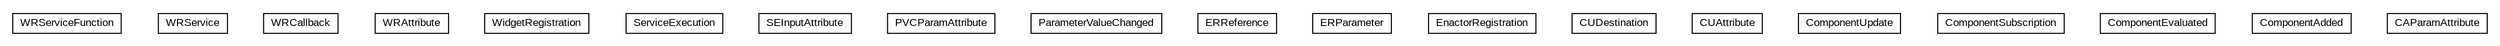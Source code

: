 #!/usr/local/bin/dot
#
# Class diagram 
# Generated by UMLGraph version 5.3 (http://www.umlgraph.org/)
#

digraph G {
	edge [fontname="arial",fontsize=10,labelfontname="arial",labelfontsize=10];
	node [fontname="arial",fontsize=10,shape=plaintext];
	nodesep=0.25;
	ranksep=0.5;
	// context.arch.logging.hibernate.WRServiceFunction
	c17691 [label=<<table title="context.arch.logging.hibernate.WRServiceFunction" border="0" cellborder="1" cellspacing="0" cellpadding="2" port="p" href="./WRServiceFunction.html">
		<tr><td><table border="0" cellspacing="0" cellpadding="1">
<tr><td align="center" balign="center"> WRServiceFunction </td></tr>
		</table></td></tr>
		</table>>, fontname="arial", fontcolor="black", fontsize=10.0];
	// context.arch.logging.hibernate.WRService
	c17692 [label=<<table title="context.arch.logging.hibernate.WRService" border="0" cellborder="1" cellspacing="0" cellpadding="2" port="p" href="./WRService.html">
		<tr><td><table border="0" cellspacing="0" cellpadding="1">
<tr><td align="center" balign="center"> WRService </td></tr>
		</table></td></tr>
		</table>>, fontname="arial", fontcolor="black", fontsize=10.0];
	// context.arch.logging.hibernate.WRCallback
	c17693 [label=<<table title="context.arch.logging.hibernate.WRCallback" border="0" cellborder="1" cellspacing="0" cellpadding="2" port="p" href="./WRCallback.html">
		<tr><td><table border="0" cellspacing="0" cellpadding="1">
<tr><td align="center" balign="center"> WRCallback </td></tr>
		</table></td></tr>
		</table>>, fontname="arial", fontcolor="black", fontsize=10.0];
	// context.arch.logging.hibernate.WRAttribute
	c17694 [label=<<table title="context.arch.logging.hibernate.WRAttribute" border="0" cellborder="1" cellspacing="0" cellpadding="2" port="p" href="./WRAttribute.html">
		<tr><td><table border="0" cellspacing="0" cellpadding="1">
<tr><td align="center" balign="center"> WRAttribute </td></tr>
		</table></td></tr>
		</table>>, fontname="arial", fontcolor="black", fontsize=10.0];
	// context.arch.logging.hibernate.WidgetRegistration
	c17695 [label=<<table title="context.arch.logging.hibernate.WidgetRegistration" border="0" cellborder="1" cellspacing="0" cellpadding="2" port="p" href="./WidgetRegistration.html">
		<tr><td><table border="0" cellspacing="0" cellpadding="1">
<tr><td align="center" balign="center"> WidgetRegistration </td></tr>
		</table></td></tr>
		</table>>, fontname="arial", fontcolor="black", fontsize=10.0];
	// context.arch.logging.hibernate.ServiceExecution
	c17696 [label=<<table title="context.arch.logging.hibernate.ServiceExecution" border="0" cellborder="1" cellspacing="0" cellpadding="2" port="p" href="./ServiceExecution.html">
		<tr><td><table border="0" cellspacing="0" cellpadding="1">
<tr><td align="center" balign="center"> ServiceExecution </td></tr>
		</table></td></tr>
		</table>>, fontname="arial", fontcolor="black", fontsize=10.0];
	// context.arch.logging.hibernate.SEInputAttribute
	c17697 [label=<<table title="context.arch.logging.hibernate.SEInputAttribute" border="0" cellborder="1" cellspacing="0" cellpadding="2" port="p" href="./SEInputAttribute.html">
		<tr><td><table border="0" cellspacing="0" cellpadding="1">
<tr><td align="center" balign="center"> SEInputAttribute </td></tr>
		</table></td></tr>
		</table>>, fontname="arial", fontcolor="black", fontsize=10.0];
	// context.arch.logging.hibernate.PVCParamAttribute
	c17698 [label=<<table title="context.arch.logging.hibernate.PVCParamAttribute" border="0" cellborder="1" cellspacing="0" cellpadding="2" port="p" href="./PVCParamAttribute.html">
		<tr><td><table border="0" cellspacing="0" cellpadding="1">
<tr><td align="center" balign="center"> PVCParamAttribute </td></tr>
		</table></td></tr>
		</table>>, fontname="arial", fontcolor="black", fontsize=10.0];
	// context.arch.logging.hibernate.ParameterValueChanged
	c17699 [label=<<table title="context.arch.logging.hibernate.ParameterValueChanged" border="0" cellborder="1" cellspacing="0" cellpadding="2" port="p" href="./ParameterValueChanged.html">
		<tr><td><table border="0" cellspacing="0" cellpadding="1">
<tr><td align="center" balign="center"> ParameterValueChanged </td></tr>
		</table></td></tr>
		</table>>, fontname="arial", fontcolor="black", fontsize=10.0];
	// context.arch.logging.hibernate.ERReference
	c17700 [label=<<table title="context.arch.logging.hibernate.ERReference" border="0" cellborder="1" cellspacing="0" cellpadding="2" port="p" href="./ERReference.html">
		<tr><td><table border="0" cellspacing="0" cellpadding="1">
<tr><td align="center" balign="center"> ERReference </td></tr>
		</table></td></tr>
		</table>>, fontname="arial", fontcolor="black", fontsize=10.0];
	// context.arch.logging.hibernate.ERParameter
	c17701 [label=<<table title="context.arch.logging.hibernate.ERParameter" border="0" cellborder="1" cellspacing="0" cellpadding="2" port="p" href="./ERParameter.html">
		<tr><td><table border="0" cellspacing="0" cellpadding="1">
<tr><td align="center" balign="center"> ERParameter </td></tr>
		</table></td></tr>
		</table>>, fontname="arial", fontcolor="black", fontsize=10.0];
	// context.arch.logging.hibernate.EnactorRegistration
	c17702 [label=<<table title="context.arch.logging.hibernate.EnactorRegistration" border="0" cellborder="1" cellspacing="0" cellpadding="2" port="p" href="./EnactorRegistration.html">
		<tr><td><table border="0" cellspacing="0" cellpadding="1">
<tr><td align="center" balign="center"> EnactorRegistration </td></tr>
		</table></td></tr>
		</table>>, fontname="arial", fontcolor="black", fontsize=10.0];
	// context.arch.logging.hibernate.CUDestination
	c17703 [label=<<table title="context.arch.logging.hibernate.CUDestination" border="0" cellborder="1" cellspacing="0" cellpadding="2" port="p" href="./CUDestination.html">
		<tr><td><table border="0" cellspacing="0" cellpadding="1">
<tr><td align="center" balign="center"> CUDestination </td></tr>
		</table></td></tr>
		</table>>, fontname="arial", fontcolor="black", fontsize=10.0];
	// context.arch.logging.hibernate.CUAttribute
	c17704 [label=<<table title="context.arch.logging.hibernate.CUAttribute" border="0" cellborder="1" cellspacing="0" cellpadding="2" port="p" href="./CUAttribute.html">
		<tr><td><table border="0" cellspacing="0" cellpadding="1">
<tr><td align="center" balign="center"> CUAttribute </td></tr>
		</table></td></tr>
		</table>>, fontname="arial", fontcolor="black", fontsize=10.0];
	// context.arch.logging.hibernate.ComponentUpdate
	c17705 [label=<<table title="context.arch.logging.hibernate.ComponentUpdate" border="0" cellborder="1" cellspacing="0" cellpadding="2" port="p" href="./ComponentUpdate.html">
		<tr><td><table border="0" cellspacing="0" cellpadding="1">
<tr><td align="center" balign="center"> ComponentUpdate </td></tr>
		</table></td></tr>
		</table>>, fontname="arial", fontcolor="black", fontsize=10.0];
	// context.arch.logging.hibernate.ComponentSubscription
	c17706 [label=<<table title="context.arch.logging.hibernate.ComponentSubscription" border="0" cellborder="1" cellspacing="0" cellpadding="2" port="p" href="./ComponentSubscription.html">
		<tr><td><table border="0" cellspacing="0" cellpadding="1">
<tr><td align="center" balign="center"> ComponentSubscription </td></tr>
		</table></td></tr>
		</table>>, fontname="arial", fontcolor="black", fontsize=10.0];
	// context.arch.logging.hibernate.ComponentEvaluated
	c17707 [label=<<table title="context.arch.logging.hibernate.ComponentEvaluated" border="0" cellborder="1" cellspacing="0" cellpadding="2" port="p" href="./ComponentEvaluated.html">
		<tr><td><table border="0" cellspacing="0" cellpadding="1">
<tr><td align="center" balign="center"> ComponentEvaluated </td></tr>
		</table></td></tr>
		</table>>, fontname="arial", fontcolor="black", fontsize=10.0];
	// context.arch.logging.hibernate.ComponentAdded
	c17708 [label=<<table title="context.arch.logging.hibernate.ComponentAdded" border="0" cellborder="1" cellspacing="0" cellpadding="2" port="p" href="./ComponentAdded.html">
		<tr><td><table border="0" cellspacing="0" cellpadding="1">
<tr><td align="center" balign="center"> ComponentAdded </td></tr>
		</table></td></tr>
		</table>>, fontname="arial", fontcolor="black", fontsize=10.0];
	// context.arch.logging.hibernate.CAParamAttribute
	c17709 [label=<<table title="context.arch.logging.hibernate.CAParamAttribute" border="0" cellborder="1" cellspacing="0" cellpadding="2" port="p" href="./CAParamAttribute.html">
		<tr><td><table border="0" cellspacing="0" cellpadding="1">
<tr><td align="center" balign="center"> CAParamAttribute </td></tr>
		</table></td></tr>
		</table>>, fontname="arial", fontcolor="black", fontsize=10.0];
}

